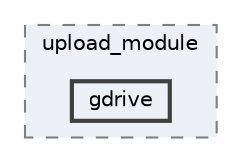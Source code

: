 digraph "/Users/michellmonroy/Documents/dev-glider/glider/src/upload_module/gdrive"
{
 // LATEX_PDF_SIZE
  bgcolor="transparent";
  edge [fontname=Helvetica,fontsize=10,labelfontname=Helvetica,labelfontsize=10];
  node [fontname=Helvetica,fontsize=10,shape=box,height=0.2,width=0.4];
  compound=true
  subgraph clusterdir_a01c5af79a51603c4d38b3d07ebf014a {
    graph [ bgcolor="#edf0f7", pencolor="grey50", label="upload_module", fontname=Helvetica,fontsize=10 style="filled,dashed", URL="dir_a01c5af79a51603c4d38b3d07ebf014a.html",tooltip=""]
  dir_186c55c3c069c7c50460e5a1473c2ba7 [label="gdrive", fillcolor="#edf0f7", color="grey25", style="filled,bold", URL="dir_186c55c3c069c7c50460e5a1473c2ba7.html",tooltip=""];
  }
}
